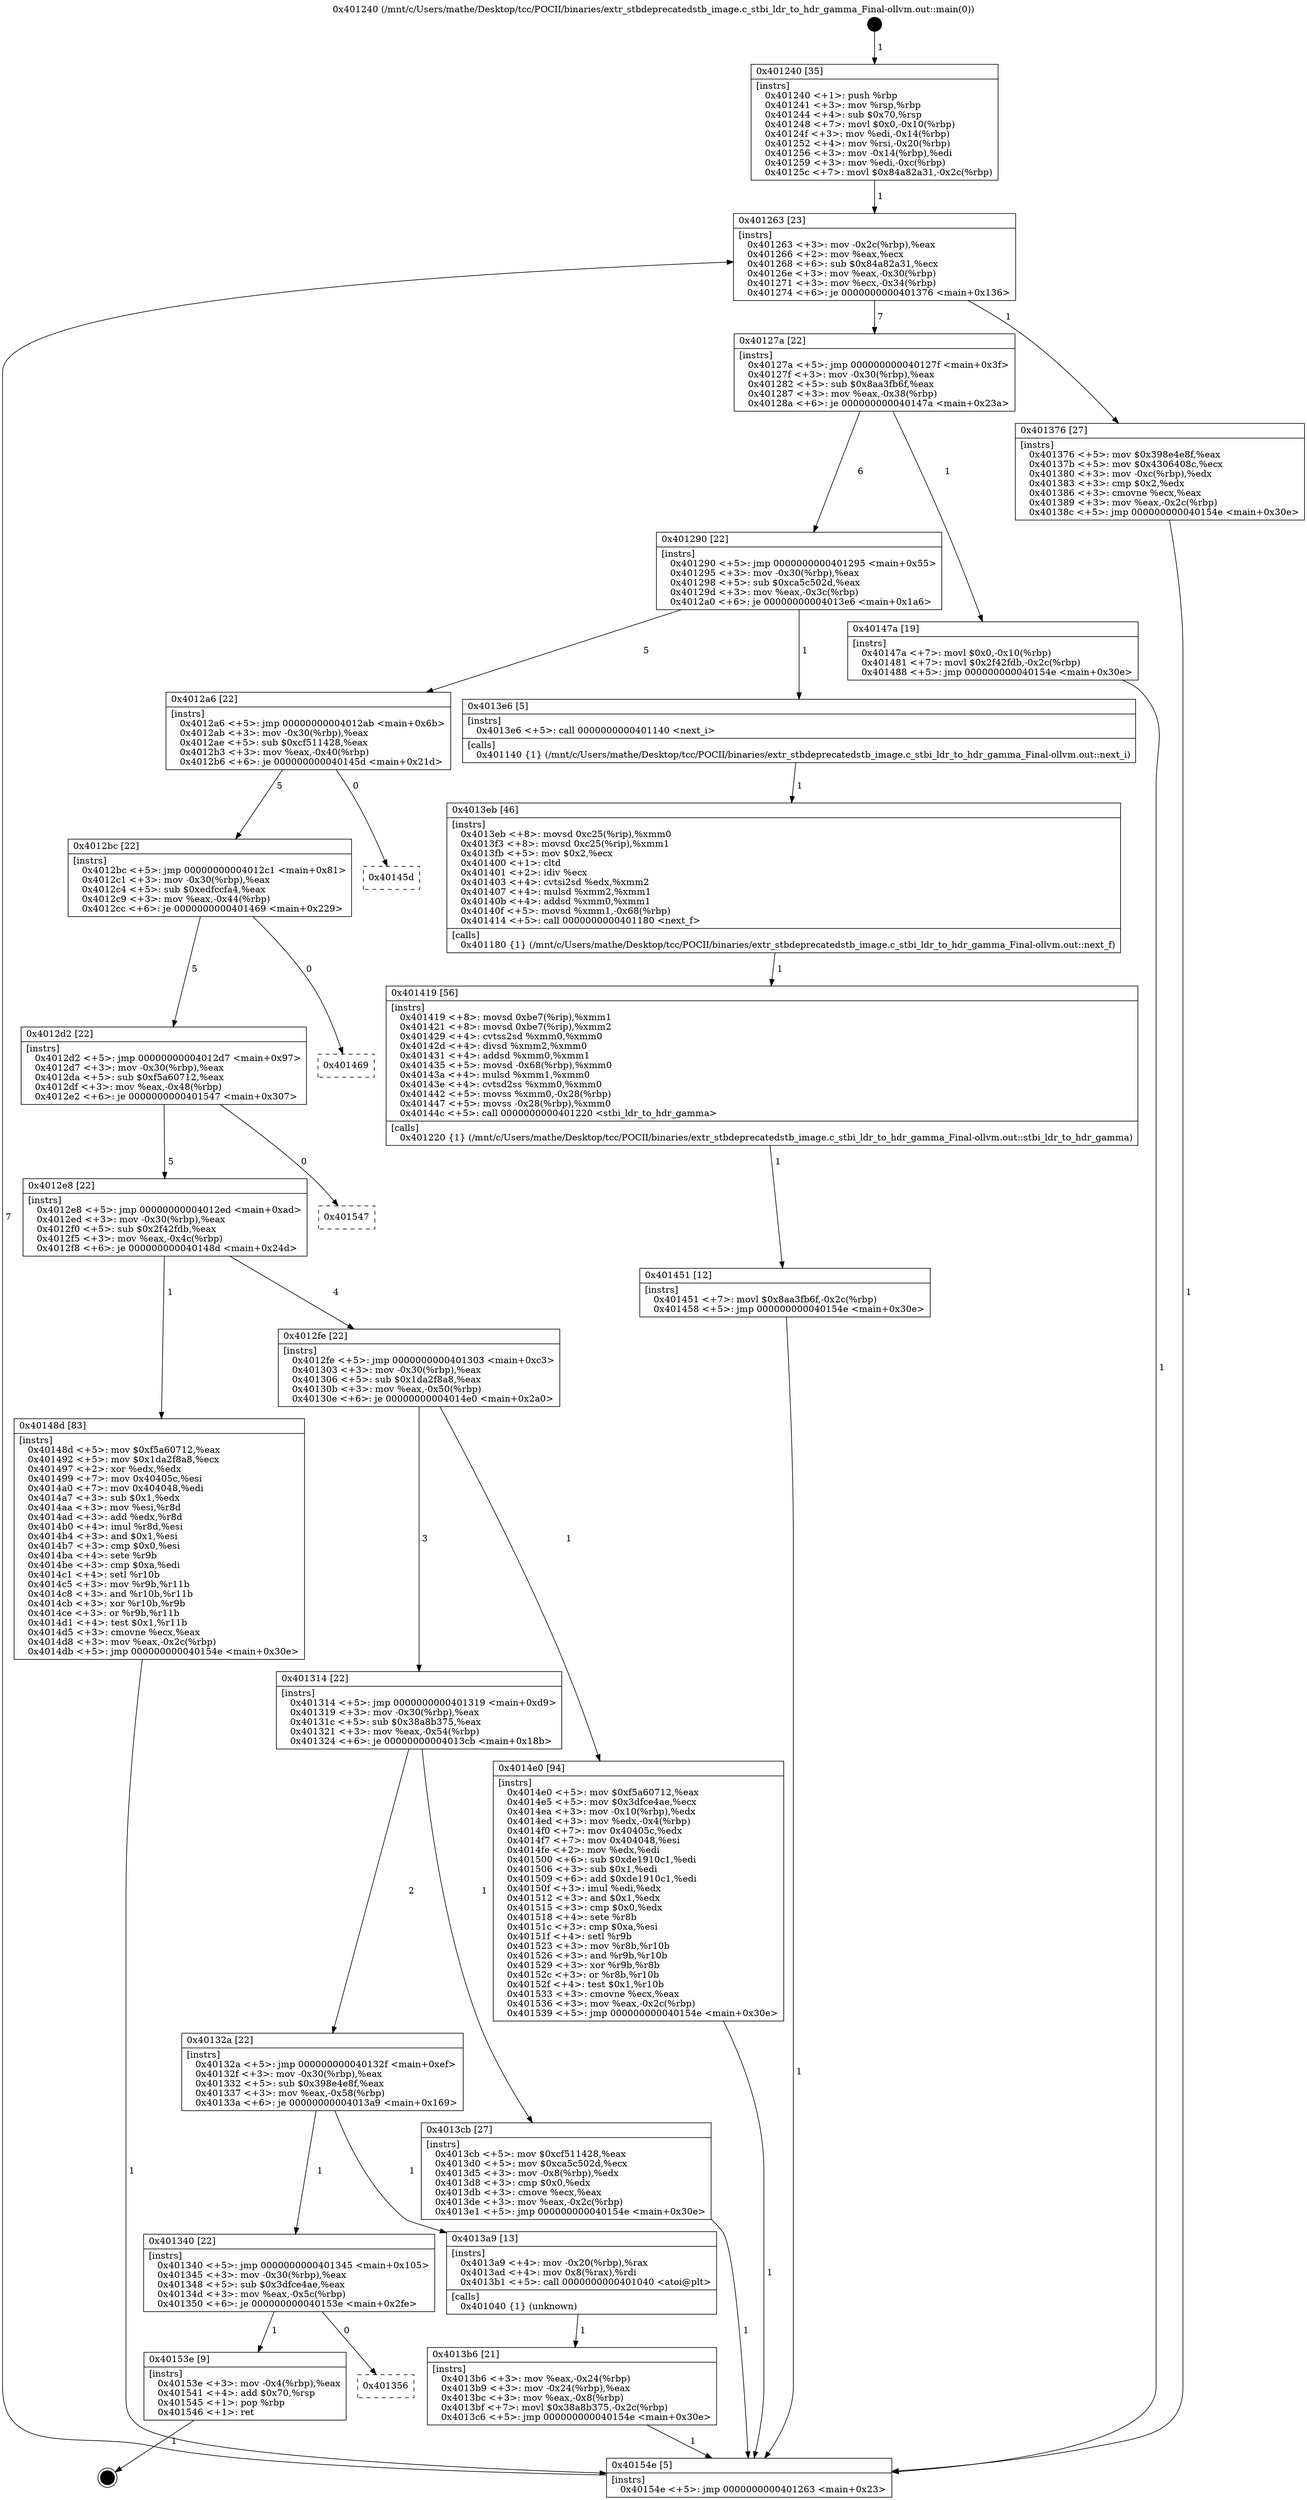 digraph "0x401240" {
  label = "0x401240 (/mnt/c/Users/mathe/Desktop/tcc/POCII/binaries/extr_stbdeprecatedstb_image.c_stbi_ldr_to_hdr_gamma_Final-ollvm.out::main(0))"
  labelloc = "t"
  node[shape=record]

  Entry [label="",width=0.3,height=0.3,shape=circle,fillcolor=black,style=filled]
  "0x401263" [label="{
     0x401263 [23]\l
     | [instrs]\l
     &nbsp;&nbsp;0x401263 \<+3\>: mov -0x2c(%rbp),%eax\l
     &nbsp;&nbsp;0x401266 \<+2\>: mov %eax,%ecx\l
     &nbsp;&nbsp;0x401268 \<+6\>: sub $0x84a82a31,%ecx\l
     &nbsp;&nbsp;0x40126e \<+3\>: mov %eax,-0x30(%rbp)\l
     &nbsp;&nbsp;0x401271 \<+3\>: mov %ecx,-0x34(%rbp)\l
     &nbsp;&nbsp;0x401274 \<+6\>: je 0000000000401376 \<main+0x136\>\l
  }"]
  "0x401376" [label="{
     0x401376 [27]\l
     | [instrs]\l
     &nbsp;&nbsp;0x401376 \<+5\>: mov $0x398e4e8f,%eax\l
     &nbsp;&nbsp;0x40137b \<+5\>: mov $0x4306408c,%ecx\l
     &nbsp;&nbsp;0x401380 \<+3\>: mov -0xc(%rbp),%edx\l
     &nbsp;&nbsp;0x401383 \<+3\>: cmp $0x2,%edx\l
     &nbsp;&nbsp;0x401386 \<+3\>: cmovne %ecx,%eax\l
     &nbsp;&nbsp;0x401389 \<+3\>: mov %eax,-0x2c(%rbp)\l
     &nbsp;&nbsp;0x40138c \<+5\>: jmp 000000000040154e \<main+0x30e\>\l
  }"]
  "0x40127a" [label="{
     0x40127a [22]\l
     | [instrs]\l
     &nbsp;&nbsp;0x40127a \<+5\>: jmp 000000000040127f \<main+0x3f\>\l
     &nbsp;&nbsp;0x40127f \<+3\>: mov -0x30(%rbp),%eax\l
     &nbsp;&nbsp;0x401282 \<+5\>: sub $0x8aa3fb6f,%eax\l
     &nbsp;&nbsp;0x401287 \<+3\>: mov %eax,-0x38(%rbp)\l
     &nbsp;&nbsp;0x40128a \<+6\>: je 000000000040147a \<main+0x23a\>\l
  }"]
  "0x40154e" [label="{
     0x40154e [5]\l
     | [instrs]\l
     &nbsp;&nbsp;0x40154e \<+5\>: jmp 0000000000401263 \<main+0x23\>\l
  }"]
  "0x401240" [label="{
     0x401240 [35]\l
     | [instrs]\l
     &nbsp;&nbsp;0x401240 \<+1\>: push %rbp\l
     &nbsp;&nbsp;0x401241 \<+3\>: mov %rsp,%rbp\l
     &nbsp;&nbsp;0x401244 \<+4\>: sub $0x70,%rsp\l
     &nbsp;&nbsp;0x401248 \<+7\>: movl $0x0,-0x10(%rbp)\l
     &nbsp;&nbsp;0x40124f \<+3\>: mov %edi,-0x14(%rbp)\l
     &nbsp;&nbsp;0x401252 \<+4\>: mov %rsi,-0x20(%rbp)\l
     &nbsp;&nbsp;0x401256 \<+3\>: mov -0x14(%rbp),%edi\l
     &nbsp;&nbsp;0x401259 \<+3\>: mov %edi,-0xc(%rbp)\l
     &nbsp;&nbsp;0x40125c \<+7\>: movl $0x84a82a31,-0x2c(%rbp)\l
  }"]
  Exit [label="",width=0.3,height=0.3,shape=circle,fillcolor=black,style=filled,peripheries=2]
  "0x40147a" [label="{
     0x40147a [19]\l
     | [instrs]\l
     &nbsp;&nbsp;0x40147a \<+7\>: movl $0x0,-0x10(%rbp)\l
     &nbsp;&nbsp;0x401481 \<+7\>: movl $0x2f42fdb,-0x2c(%rbp)\l
     &nbsp;&nbsp;0x401488 \<+5\>: jmp 000000000040154e \<main+0x30e\>\l
  }"]
  "0x401290" [label="{
     0x401290 [22]\l
     | [instrs]\l
     &nbsp;&nbsp;0x401290 \<+5\>: jmp 0000000000401295 \<main+0x55\>\l
     &nbsp;&nbsp;0x401295 \<+3\>: mov -0x30(%rbp),%eax\l
     &nbsp;&nbsp;0x401298 \<+5\>: sub $0xca5c502d,%eax\l
     &nbsp;&nbsp;0x40129d \<+3\>: mov %eax,-0x3c(%rbp)\l
     &nbsp;&nbsp;0x4012a0 \<+6\>: je 00000000004013e6 \<main+0x1a6\>\l
  }"]
  "0x401356" [label="{
     0x401356\l
  }", style=dashed]
  "0x4013e6" [label="{
     0x4013e6 [5]\l
     | [instrs]\l
     &nbsp;&nbsp;0x4013e6 \<+5\>: call 0000000000401140 \<next_i\>\l
     | [calls]\l
     &nbsp;&nbsp;0x401140 \{1\} (/mnt/c/Users/mathe/Desktop/tcc/POCII/binaries/extr_stbdeprecatedstb_image.c_stbi_ldr_to_hdr_gamma_Final-ollvm.out::next_i)\l
  }"]
  "0x4012a6" [label="{
     0x4012a6 [22]\l
     | [instrs]\l
     &nbsp;&nbsp;0x4012a6 \<+5\>: jmp 00000000004012ab \<main+0x6b\>\l
     &nbsp;&nbsp;0x4012ab \<+3\>: mov -0x30(%rbp),%eax\l
     &nbsp;&nbsp;0x4012ae \<+5\>: sub $0xcf511428,%eax\l
     &nbsp;&nbsp;0x4012b3 \<+3\>: mov %eax,-0x40(%rbp)\l
     &nbsp;&nbsp;0x4012b6 \<+6\>: je 000000000040145d \<main+0x21d\>\l
  }"]
  "0x40153e" [label="{
     0x40153e [9]\l
     | [instrs]\l
     &nbsp;&nbsp;0x40153e \<+3\>: mov -0x4(%rbp),%eax\l
     &nbsp;&nbsp;0x401541 \<+4\>: add $0x70,%rsp\l
     &nbsp;&nbsp;0x401545 \<+1\>: pop %rbp\l
     &nbsp;&nbsp;0x401546 \<+1\>: ret\l
  }"]
  "0x40145d" [label="{
     0x40145d\l
  }", style=dashed]
  "0x4012bc" [label="{
     0x4012bc [22]\l
     | [instrs]\l
     &nbsp;&nbsp;0x4012bc \<+5\>: jmp 00000000004012c1 \<main+0x81\>\l
     &nbsp;&nbsp;0x4012c1 \<+3\>: mov -0x30(%rbp),%eax\l
     &nbsp;&nbsp;0x4012c4 \<+5\>: sub $0xedfccfa4,%eax\l
     &nbsp;&nbsp;0x4012c9 \<+3\>: mov %eax,-0x44(%rbp)\l
     &nbsp;&nbsp;0x4012cc \<+6\>: je 0000000000401469 \<main+0x229\>\l
  }"]
  "0x401451" [label="{
     0x401451 [12]\l
     | [instrs]\l
     &nbsp;&nbsp;0x401451 \<+7\>: movl $0x8aa3fb6f,-0x2c(%rbp)\l
     &nbsp;&nbsp;0x401458 \<+5\>: jmp 000000000040154e \<main+0x30e\>\l
  }"]
  "0x401469" [label="{
     0x401469\l
  }", style=dashed]
  "0x4012d2" [label="{
     0x4012d2 [22]\l
     | [instrs]\l
     &nbsp;&nbsp;0x4012d2 \<+5\>: jmp 00000000004012d7 \<main+0x97\>\l
     &nbsp;&nbsp;0x4012d7 \<+3\>: mov -0x30(%rbp),%eax\l
     &nbsp;&nbsp;0x4012da \<+5\>: sub $0xf5a60712,%eax\l
     &nbsp;&nbsp;0x4012df \<+3\>: mov %eax,-0x48(%rbp)\l
     &nbsp;&nbsp;0x4012e2 \<+6\>: je 0000000000401547 \<main+0x307\>\l
  }"]
  "0x401419" [label="{
     0x401419 [56]\l
     | [instrs]\l
     &nbsp;&nbsp;0x401419 \<+8\>: movsd 0xbe7(%rip),%xmm1\l
     &nbsp;&nbsp;0x401421 \<+8\>: movsd 0xbe7(%rip),%xmm2\l
     &nbsp;&nbsp;0x401429 \<+4\>: cvtss2sd %xmm0,%xmm0\l
     &nbsp;&nbsp;0x40142d \<+4\>: divsd %xmm2,%xmm0\l
     &nbsp;&nbsp;0x401431 \<+4\>: addsd %xmm0,%xmm1\l
     &nbsp;&nbsp;0x401435 \<+5\>: movsd -0x68(%rbp),%xmm0\l
     &nbsp;&nbsp;0x40143a \<+4\>: mulsd %xmm1,%xmm0\l
     &nbsp;&nbsp;0x40143e \<+4\>: cvtsd2ss %xmm0,%xmm0\l
     &nbsp;&nbsp;0x401442 \<+5\>: movss %xmm0,-0x28(%rbp)\l
     &nbsp;&nbsp;0x401447 \<+5\>: movss -0x28(%rbp),%xmm0\l
     &nbsp;&nbsp;0x40144c \<+5\>: call 0000000000401220 \<stbi_ldr_to_hdr_gamma\>\l
     | [calls]\l
     &nbsp;&nbsp;0x401220 \{1\} (/mnt/c/Users/mathe/Desktop/tcc/POCII/binaries/extr_stbdeprecatedstb_image.c_stbi_ldr_to_hdr_gamma_Final-ollvm.out::stbi_ldr_to_hdr_gamma)\l
  }"]
  "0x401547" [label="{
     0x401547\l
  }", style=dashed]
  "0x4012e8" [label="{
     0x4012e8 [22]\l
     | [instrs]\l
     &nbsp;&nbsp;0x4012e8 \<+5\>: jmp 00000000004012ed \<main+0xad\>\l
     &nbsp;&nbsp;0x4012ed \<+3\>: mov -0x30(%rbp),%eax\l
     &nbsp;&nbsp;0x4012f0 \<+5\>: sub $0x2f42fdb,%eax\l
     &nbsp;&nbsp;0x4012f5 \<+3\>: mov %eax,-0x4c(%rbp)\l
     &nbsp;&nbsp;0x4012f8 \<+6\>: je 000000000040148d \<main+0x24d\>\l
  }"]
  "0x4013eb" [label="{
     0x4013eb [46]\l
     | [instrs]\l
     &nbsp;&nbsp;0x4013eb \<+8\>: movsd 0xc25(%rip),%xmm0\l
     &nbsp;&nbsp;0x4013f3 \<+8\>: movsd 0xc25(%rip),%xmm1\l
     &nbsp;&nbsp;0x4013fb \<+5\>: mov $0x2,%ecx\l
     &nbsp;&nbsp;0x401400 \<+1\>: cltd\l
     &nbsp;&nbsp;0x401401 \<+2\>: idiv %ecx\l
     &nbsp;&nbsp;0x401403 \<+4\>: cvtsi2sd %edx,%xmm2\l
     &nbsp;&nbsp;0x401407 \<+4\>: mulsd %xmm2,%xmm1\l
     &nbsp;&nbsp;0x40140b \<+4\>: addsd %xmm0,%xmm1\l
     &nbsp;&nbsp;0x40140f \<+5\>: movsd %xmm1,-0x68(%rbp)\l
     &nbsp;&nbsp;0x401414 \<+5\>: call 0000000000401180 \<next_f\>\l
     | [calls]\l
     &nbsp;&nbsp;0x401180 \{1\} (/mnt/c/Users/mathe/Desktop/tcc/POCII/binaries/extr_stbdeprecatedstb_image.c_stbi_ldr_to_hdr_gamma_Final-ollvm.out::next_f)\l
  }"]
  "0x40148d" [label="{
     0x40148d [83]\l
     | [instrs]\l
     &nbsp;&nbsp;0x40148d \<+5\>: mov $0xf5a60712,%eax\l
     &nbsp;&nbsp;0x401492 \<+5\>: mov $0x1da2f8a8,%ecx\l
     &nbsp;&nbsp;0x401497 \<+2\>: xor %edx,%edx\l
     &nbsp;&nbsp;0x401499 \<+7\>: mov 0x40405c,%esi\l
     &nbsp;&nbsp;0x4014a0 \<+7\>: mov 0x404048,%edi\l
     &nbsp;&nbsp;0x4014a7 \<+3\>: sub $0x1,%edx\l
     &nbsp;&nbsp;0x4014aa \<+3\>: mov %esi,%r8d\l
     &nbsp;&nbsp;0x4014ad \<+3\>: add %edx,%r8d\l
     &nbsp;&nbsp;0x4014b0 \<+4\>: imul %r8d,%esi\l
     &nbsp;&nbsp;0x4014b4 \<+3\>: and $0x1,%esi\l
     &nbsp;&nbsp;0x4014b7 \<+3\>: cmp $0x0,%esi\l
     &nbsp;&nbsp;0x4014ba \<+4\>: sete %r9b\l
     &nbsp;&nbsp;0x4014be \<+3\>: cmp $0xa,%edi\l
     &nbsp;&nbsp;0x4014c1 \<+4\>: setl %r10b\l
     &nbsp;&nbsp;0x4014c5 \<+3\>: mov %r9b,%r11b\l
     &nbsp;&nbsp;0x4014c8 \<+3\>: and %r10b,%r11b\l
     &nbsp;&nbsp;0x4014cb \<+3\>: xor %r10b,%r9b\l
     &nbsp;&nbsp;0x4014ce \<+3\>: or %r9b,%r11b\l
     &nbsp;&nbsp;0x4014d1 \<+4\>: test $0x1,%r11b\l
     &nbsp;&nbsp;0x4014d5 \<+3\>: cmovne %ecx,%eax\l
     &nbsp;&nbsp;0x4014d8 \<+3\>: mov %eax,-0x2c(%rbp)\l
     &nbsp;&nbsp;0x4014db \<+5\>: jmp 000000000040154e \<main+0x30e\>\l
  }"]
  "0x4012fe" [label="{
     0x4012fe [22]\l
     | [instrs]\l
     &nbsp;&nbsp;0x4012fe \<+5\>: jmp 0000000000401303 \<main+0xc3\>\l
     &nbsp;&nbsp;0x401303 \<+3\>: mov -0x30(%rbp),%eax\l
     &nbsp;&nbsp;0x401306 \<+5\>: sub $0x1da2f8a8,%eax\l
     &nbsp;&nbsp;0x40130b \<+3\>: mov %eax,-0x50(%rbp)\l
     &nbsp;&nbsp;0x40130e \<+6\>: je 00000000004014e0 \<main+0x2a0\>\l
  }"]
  "0x4013b6" [label="{
     0x4013b6 [21]\l
     | [instrs]\l
     &nbsp;&nbsp;0x4013b6 \<+3\>: mov %eax,-0x24(%rbp)\l
     &nbsp;&nbsp;0x4013b9 \<+3\>: mov -0x24(%rbp),%eax\l
     &nbsp;&nbsp;0x4013bc \<+3\>: mov %eax,-0x8(%rbp)\l
     &nbsp;&nbsp;0x4013bf \<+7\>: movl $0x38a8b375,-0x2c(%rbp)\l
     &nbsp;&nbsp;0x4013c6 \<+5\>: jmp 000000000040154e \<main+0x30e\>\l
  }"]
  "0x4014e0" [label="{
     0x4014e0 [94]\l
     | [instrs]\l
     &nbsp;&nbsp;0x4014e0 \<+5\>: mov $0xf5a60712,%eax\l
     &nbsp;&nbsp;0x4014e5 \<+5\>: mov $0x3dfce4ae,%ecx\l
     &nbsp;&nbsp;0x4014ea \<+3\>: mov -0x10(%rbp),%edx\l
     &nbsp;&nbsp;0x4014ed \<+3\>: mov %edx,-0x4(%rbp)\l
     &nbsp;&nbsp;0x4014f0 \<+7\>: mov 0x40405c,%edx\l
     &nbsp;&nbsp;0x4014f7 \<+7\>: mov 0x404048,%esi\l
     &nbsp;&nbsp;0x4014fe \<+2\>: mov %edx,%edi\l
     &nbsp;&nbsp;0x401500 \<+6\>: sub $0xde1910c1,%edi\l
     &nbsp;&nbsp;0x401506 \<+3\>: sub $0x1,%edi\l
     &nbsp;&nbsp;0x401509 \<+6\>: add $0xde1910c1,%edi\l
     &nbsp;&nbsp;0x40150f \<+3\>: imul %edi,%edx\l
     &nbsp;&nbsp;0x401512 \<+3\>: and $0x1,%edx\l
     &nbsp;&nbsp;0x401515 \<+3\>: cmp $0x0,%edx\l
     &nbsp;&nbsp;0x401518 \<+4\>: sete %r8b\l
     &nbsp;&nbsp;0x40151c \<+3\>: cmp $0xa,%esi\l
     &nbsp;&nbsp;0x40151f \<+4\>: setl %r9b\l
     &nbsp;&nbsp;0x401523 \<+3\>: mov %r8b,%r10b\l
     &nbsp;&nbsp;0x401526 \<+3\>: and %r9b,%r10b\l
     &nbsp;&nbsp;0x401529 \<+3\>: xor %r9b,%r8b\l
     &nbsp;&nbsp;0x40152c \<+3\>: or %r8b,%r10b\l
     &nbsp;&nbsp;0x40152f \<+4\>: test $0x1,%r10b\l
     &nbsp;&nbsp;0x401533 \<+3\>: cmovne %ecx,%eax\l
     &nbsp;&nbsp;0x401536 \<+3\>: mov %eax,-0x2c(%rbp)\l
     &nbsp;&nbsp;0x401539 \<+5\>: jmp 000000000040154e \<main+0x30e\>\l
  }"]
  "0x401314" [label="{
     0x401314 [22]\l
     | [instrs]\l
     &nbsp;&nbsp;0x401314 \<+5\>: jmp 0000000000401319 \<main+0xd9\>\l
     &nbsp;&nbsp;0x401319 \<+3\>: mov -0x30(%rbp),%eax\l
     &nbsp;&nbsp;0x40131c \<+5\>: sub $0x38a8b375,%eax\l
     &nbsp;&nbsp;0x401321 \<+3\>: mov %eax,-0x54(%rbp)\l
     &nbsp;&nbsp;0x401324 \<+6\>: je 00000000004013cb \<main+0x18b\>\l
  }"]
  "0x401340" [label="{
     0x401340 [22]\l
     | [instrs]\l
     &nbsp;&nbsp;0x401340 \<+5\>: jmp 0000000000401345 \<main+0x105\>\l
     &nbsp;&nbsp;0x401345 \<+3\>: mov -0x30(%rbp),%eax\l
     &nbsp;&nbsp;0x401348 \<+5\>: sub $0x3dfce4ae,%eax\l
     &nbsp;&nbsp;0x40134d \<+3\>: mov %eax,-0x5c(%rbp)\l
     &nbsp;&nbsp;0x401350 \<+6\>: je 000000000040153e \<main+0x2fe\>\l
  }"]
  "0x4013cb" [label="{
     0x4013cb [27]\l
     | [instrs]\l
     &nbsp;&nbsp;0x4013cb \<+5\>: mov $0xcf511428,%eax\l
     &nbsp;&nbsp;0x4013d0 \<+5\>: mov $0xca5c502d,%ecx\l
     &nbsp;&nbsp;0x4013d5 \<+3\>: mov -0x8(%rbp),%edx\l
     &nbsp;&nbsp;0x4013d8 \<+3\>: cmp $0x0,%edx\l
     &nbsp;&nbsp;0x4013db \<+3\>: cmove %ecx,%eax\l
     &nbsp;&nbsp;0x4013de \<+3\>: mov %eax,-0x2c(%rbp)\l
     &nbsp;&nbsp;0x4013e1 \<+5\>: jmp 000000000040154e \<main+0x30e\>\l
  }"]
  "0x40132a" [label="{
     0x40132a [22]\l
     | [instrs]\l
     &nbsp;&nbsp;0x40132a \<+5\>: jmp 000000000040132f \<main+0xef\>\l
     &nbsp;&nbsp;0x40132f \<+3\>: mov -0x30(%rbp),%eax\l
     &nbsp;&nbsp;0x401332 \<+5\>: sub $0x398e4e8f,%eax\l
     &nbsp;&nbsp;0x401337 \<+3\>: mov %eax,-0x58(%rbp)\l
     &nbsp;&nbsp;0x40133a \<+6\>: je 00000000004013a9 \<main+0x169\>\l
  }"]
  "0x4013a9" [label="{
     0x4013a9 [13]\l
     | [instrs]\l
     &nbsp;&nbsp;0x4013a9 \<+4\>: mov -0x20(%rbp),%rax\l
     &nbsp;&nbsp;0x4013ad \<+4\>: mov 0x8(%rax),%rdi\l
     &nbsp;&nbsp;0x4013b1 \<+5\>: call 0000000000401040 \<atoi@plt\>\l
     | [calls]\l
     &nbsp;&nbsp;0x401040 \{1\} (unknown)\l
  }"]
  Entry -> "0x401240" [label=" 1"]
  "0x401263" -> "0x401376" [label=" 1"]
  "0x401263" -> "0x40127a" [label=" 7"]
  "0x401376" -> "0x40154e" [label=" 1"]
  "0x401240" -> "0x401263" [label=" 1"]
  "0x40154e" -> "0x401263" [label=" 7"]
  "0x40153e" -> Exit [label=" 1"]
  "0x40127a" -> "0x40147a" [label=" 1"]
  "0x40127a" -> "0x401290" [label=" 6"]
  "0x401340" -> "0x401356" [label=" 0"]
  "0x401290" -> "0x4013e6" [label=" 1"]
  "0x401290" -> "0x4012a6" [label=" 5"]
  "0x401340" -> "0x40153e" [label=" 1"]
  "0x4012a6" -> "0x40145d" [label=" 0"]
  "0x4012a6" -> "0x4012bc" [label=" 5"]
  "0x4014e0" -> "0x40154e" [label=" 1"]
  "0x4012bc" -> "0x401469" [label=" 0"]
  "0x4012bc" -> "0x4012d2" [label=" 5"]
  "0x40148d" -> "0x40154e" [label=" 1"]
  "0x4012d2" -> "0x401547" [label=" 0"]
  "0x4012d2" -> "0x4012e8" [label=" 5"]
  "0x40147a" -> "0x40154e" [label=" 1"]
  "0x4012e8" -> "0x40148d" [label=" 1"]
  "0x4012e8" -> "0x4012fe" [label=" 4"]
  "0x401451" -> "0x40154e" [label=" 1"]
  "0x4012fe" -> "0x4014e0" [label=" 1"]
  "0x4012fe" -> "0x401314" [label=" 3"]
  "0x401419" -> "0x401451" [label=" 1"]
  "0x401314" -> "0x4013cb" [label=" 1"]
  "0x401314" -> "0x40132a" [label=" 2"]
  "0x4013eb" -> "0x401419" [label=" 1"]
  "0x40132a" -> "0x4013a9" [label=" 1"]
  "0x40132a" -> "0x401340" [label=" 1"]
  "0x4013a9" -> "0x4013b6" [label=" 1"]
  "0x4013b6" -> "0x40154e" [label=" 1"]
  "0x4013cb" -> "0x40154e" [label=" 1"]
  "0x4013e6" -> "0x4013eb" [label=" 1"]
}
